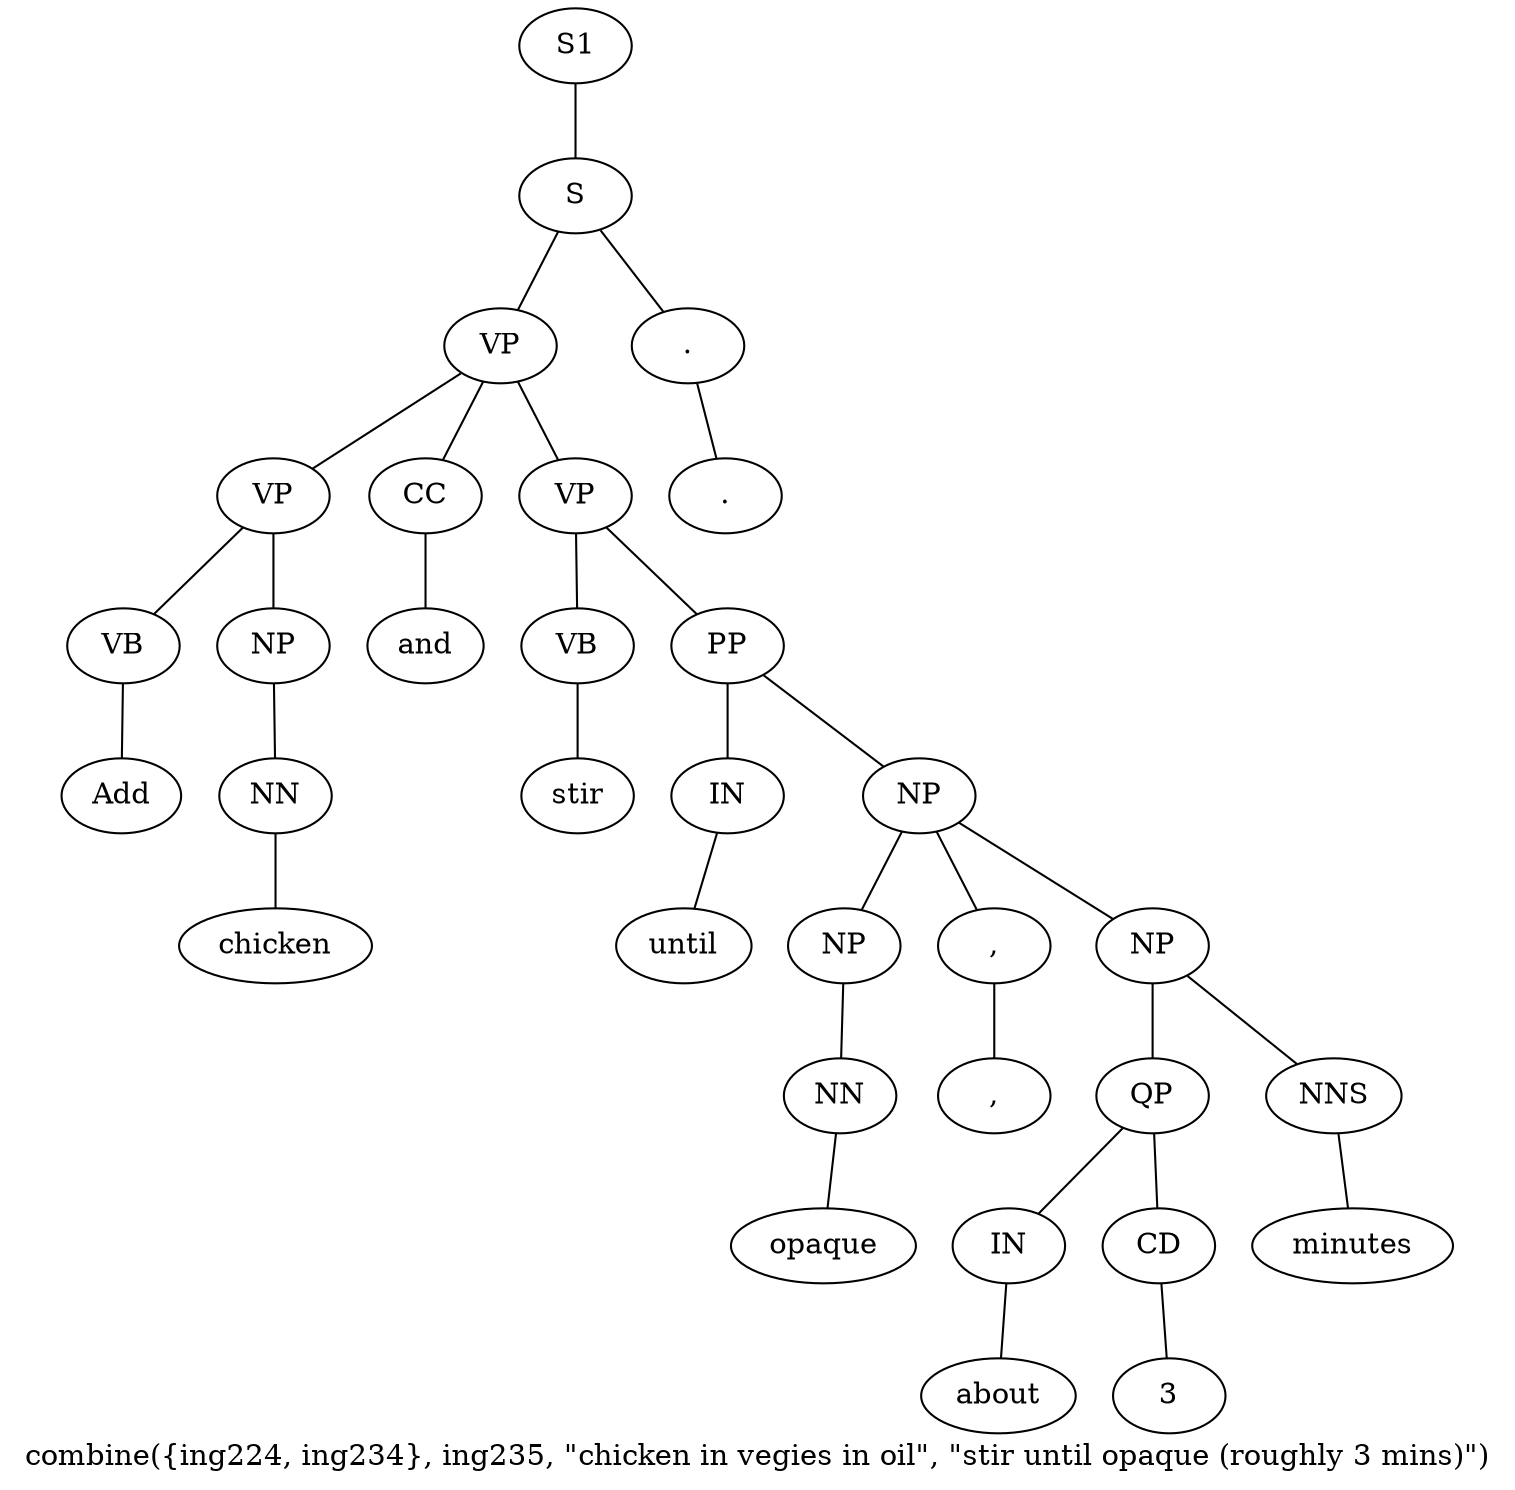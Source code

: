 graph SyntaxGraph {
	label = "combine({ing224, ing234}, ing235, \"chicken in vegies in oil\", \"stir until opaque (roughly 3 mins)\")";
	Node0 [label="S1"];
	Node1 [label="S"];
	Node2 [label="VP"];
	Node3 [label="VP"];
	Node4 [label="VB"];
	Node5 [label="Add"];
	Node6 [label="NP"];
	Node7 [label="NN"];
	Node8 [label="chicken"];
	Node9 [label="CC"];
	Node10 [label="and"];
	Node11 [label="VP"];
	Node12 [label="VB"];
	Node13 [label="stir"];
	Node14 [label="PP"];
	Node15 [label="IN"];
	Node16 [label="until"];
	Node17 [label="NP"];
	Node18 [label="NP"];
	Node19 [label="NN"];
	Node20 [label="opaque"];
	Node21 [label=","];
	Node22 [label=","];
	Node23 [label="NP"];
	Node24 [label="QP"];
	Node25 [label="IN"];
	Node26 [label="about"];
	Node27 [label="CD"];
	Node28 [label="3"];
	Node29 [label="NNS"];
	Node30 [label="minutes"];
	Node31 [label="."];
	Node32 [label="."];

	Node0 -- Node1;
	Node1 -- Node2;
	Node1 -- Node31;
	Node2 -- Node3;
	Node2 -- Node9;
	Node2 -- Node11;
	Node3 -- Node4;
	Node3 -- Node6;
	Node4 -- Node5;
	Node6 -- Node7;
	Node7 -- Node8;
	Node9 -- Node10;
	Node11 -- Node12;
	Node11 -- Node14;
	Node12 -- Node13;
	Node14 -- Node15;
	Node14 -- Node17;
	Node15 -- Node16;
	Node17 -- Node18;
	Node17 -- Node21;
	Node17 -- Node23;
	Node18 -- Node19;
	Node19 -- Node20;
	Node21 -- Node22;
	Node23 -- Node24;
	Node23 -- Node29;
	Node24 -- Node25;
	Node24 -- Node27;
	Node25 -- Node26;
	Node27 -- Node28;
	Node29 -- Node30;
	Node31 -- Node32;
}